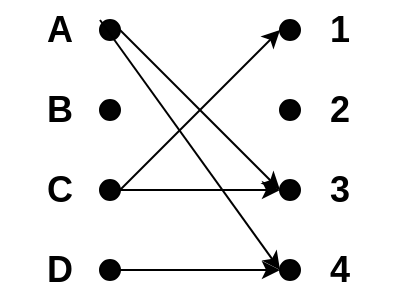 <mxfile version="20.3.0" type="device"><diagram id="z7MqC-Q_w9GLeeUpkGlO" name="Page-1"><mxGraphModel dx="1422" dy="865" grid="1" gridSize="10" guides="1" tooltips="1" connect="1" arrows="1" fold="1" page="1" pageScale="1" pageWidth="1019" pageHeight="1320" math="0" shadow="0"><root><mxCell id="0"/><mxCell id="1" parent="0"/><mxCell id="Qrn9pXrg_7ZcVOkUYZBG-1" value="" style="ellipse;whiteSpace=wrap;html=1;fillColor=#030303;" vertex="1" parent="1"><mxGeometry x="320" y="240" width="10" height="10" as="geometry"/></mxCell><mxCell id="Qrn9pXrg_7ZcVOkUYZBG-2" value="" style="ellipse;whiteSpace=wrap;html=1;fillColor=#030303;" vertex="1" parent="1"><mxGeometry x="320" y="280" width="10" height="10" as="geometry"/></mxCell><mxCell id="Qrn9pXrg_7ZcVOkUYZBG-3" value="" style="ellipse;whiteSpace=wrap;html=1;fillColor=#030303;" vertex="1" parent="1"><mxGeometry x="320" y="320" width="10" height="10" as="geometry"/></mxCell><mxCell id="Qrn9pXrg_7ZcVOkUYZBG-4" value="" style="ellipse;whiteSpace=wrap;html=1;fillColor=#030303;" vertex="1" parent="1"><mxGeometry x="320" y="360" width="10" height="10" as="geometry"/></mxCell><mxCell id="Qrn9pXrg_7ZcVOkUYZBG-5" value="" style="ellipse;whiteSpace=wrap;html=1;fillColor=#030303;" vertex="1" parent="1"><mxGeometry x="410" y="240" width="10" height="10" as="geometry"/></mxCell><mxCell id="Qrn9pXrg_7ZcVOkUYZBG-6" value="" style="ellipse;whiteSpace=wrap;html=1;fillColor=#030303;" vertex="1" parent="1"><mxGeometry x="410" y="280" width="10" height="10" as="geometry"/></mxCell><mxCell id="Qrn9pXrg_7ZcVOkUYZBG-7" value="" style="ellipse;whiteSpace=wrap;html=1;fillColor=#030303;" vertex="1" parent="1"><mxGeometry x="410" y="320" width="10" height="10" as="geometry"/></mxCell><mxCell id="Qrn9pXrg_7ZcVOkUYZBG-8" value="" style="ellipse;whiteSpace=wrap;html=1;fillColor=#030303;" vertex="1" parent="1"><mxGeometry x="410" y="360" width="10" height="10" as="geometry"/></mxCell><mxCell id="Qrn9pXrg_7ZcVOkUYZBG-18" style="rounded=0;orthogonalLoop=1;jettySize=auto;html=1;exitX=1;exitY=0.5;exitDx=0;exitDy=0;entryX=0;entryY=0.5;entryDx=0;entryDy=0;fontSize=18;" edge="1" parent="1" source="Qrn9pXrg_7ZcVOkUYZBG-9" target="Qrn9pXrg_7ZcVOkUYZBG-16"><mxGeometry relative="1" as="geometry"/></mxCell><mxCell id="Qrn9pXrg_7ZcVOkUYZBG-19" style="edgeStyle=none;rounded=0;orthogonalLoop=1;jettySize=auto;html=1;entryX=0;entryY=0.5;entryDx=0;entryDy=0;fontSize=18;" edge="1" parent="1" target="Qrn9pXrg_7ZcVOkUYZBG-17"><mxGeometry relative="1" as="geometry"><mxPoint x="320" y="240" as="sourcePoint"/></mxGeometry></mxCell><mxCell id="Qrn9pXrg_7ZcVOkUYZBG-9" value="A" style="text;html=1;strokeColor=none;fillColor=none;align=center;verticalAlign=middle;whiteSpace=wrap;rounded=0;fontStyle=1;fontSize=18;" vertex="1" parent="1"><mxGeometry x="270" y="230" width="60" height="30" as="geometry"/></mxCell><mxCell id="Qrn9pXrg_7ZcVOkUYZBG-11" value="B" style="text;html=1;strokeColor=none;fillColor=none;align=center;verticalAlign=middle;whiteSpace=wrap;rounded=0;fontStyle=1;fontSize=18;" vertex="1" parent="1"><mxGeometry x="270" y="270" width="60" height="30" as="geometry"/></mxCell><mxCell id="Qrn9pXrg_7ZcVOkUYZBG-20" style="edgeStyle=none;rounded=0;orthogonalLoop=1;jettySize=auto;html=1;exitX=1;exitY=0.5;exitDx=0;exitDy=0;entryX=0;entryY=0.5;entryDx=0;entryDy=0;fontSize=18;" edge="1" parent="1" source="Qrn9pXrg_7ZcVOkUYZBG-12" target="Qrn9pXrg_7ZcVOkUYZBG-14"><mxGeometry relative="1" as="geometry"/></mxCell><mxCell id="Qrn9pXrg_7ZcVOkUYZBG-21" style="edgeStyle=none;rounded=0;orthogonalLoop=1;jettySize=auto;html=1;exitX=1;exitY=0.5;exitDx=0;exitDy=0;entryX=0;entryY=0.5;entryDx=0;entryDy=0;fontSize=18;" edge="1" parent="1" source="Qrn9pXrg_7ZcVOkUYZBG-12" target="Qrn9pXrg_7ZcVOkUYZBG-16"><mxGeometry relative="1" as="geometry"/></mxCell><mxCell id="Qrn9pXrg_7ZcVOkUYZBG-12" value="C" style="text;html=1;strokeColor=none;fillColor=none;align=center;verticalAlign=middle;whiteSpace=wrap;rounded=0;fontStyle=1;fontSize=18;" vertex="1" parent="1"><mxGeometry x="270" y="310" width="60" height="30" as="geometry"/></mxCell><mxCell id="Qrn9pXrg_7ZcVOkUYZBG-22" style="edgeStyle=none;rounded=0;orthogonalLoop=1;jettySize=auto;html=1;exitX=1;exitY=0.5;exitDx=0;exitDy=0;entryX=0;entryY=0.5;entryDx=0;entryDy=0;fontSize=18;" edge="1" parent="1" source="Qrn9pXrg_7ZcVOkUYZBG-13" target="Qrn9pXrg_7ZcVOkUYZBG-17"><mxGeometry relative="1" as="geometry"/></mxCell><mxCell id="Qrn9pXrg_7ZcVOkUYZBG-13" value="D" style="text;html=1;strokeColor=none;fillColor=none;align=center;verticalAlign=middle;whiteSpace=wrap;rounded=0;fontStyle=1;fontSize=18;" vertex="1" parent="1"><mxGeometry x="270" y="350" width="60" height="30" as="geometry"/></mxCell><mxCell id="Qrn9pXrg_7ZcVOkUYZBG-14" value="1" style="text;html=1;strokeColor=none;fillColor=none;align=center;verticalAlign=middle;whiteSpace=wrap;rounded=0;fontStyle=1;fontSize=18;" vertex="1" parent="1"><mxGeometry x="410" y="230" width="60" height="30" as="geometry"/></mxCell><mxCell id="Qrn9pXrg_7ZcVOkUYZBG-15" value="2" style="text;html=1;strokeColor=none;fillColor=none;align=center;verticalAlign=middle;whiteSpace=wrap;rounded=0;fontStyle=1;fontSize=18;" vertex="1" parent="1"><mxGeometry x="410" y="270" width="60" height="30" as="geometry"/></mxCell><mxCell id="Qrn9pXrg_7ZcVOkUYZBG-16" value="3" style="text;html=1;strokeColor=none;fillColor=none;align=center;verticalAlign=middle;whiteSpace=wrap;rounded=0;fontStyle=1;fontSize=18;" vertex="1" parent="1"><mxGeometry x="410" y="310" width="60" height="30" as="geometry"/></mxCell><mxCell id="Qrn9pXrg_7ZcVOkUYZBG-17" value="4" style="text;html=1;strokeColor=none;fillColor=none;align=center;verticalAlign=middle;whiteSpace=wrap;rounded=0;fontStyle=1;fontSize=18;" vertex="1" parent="1"><mxGeometry x="410" y="350" width="60" height="30" as="geometry"/></mxCell></root></mxGraphModel></diagram></mxfile>